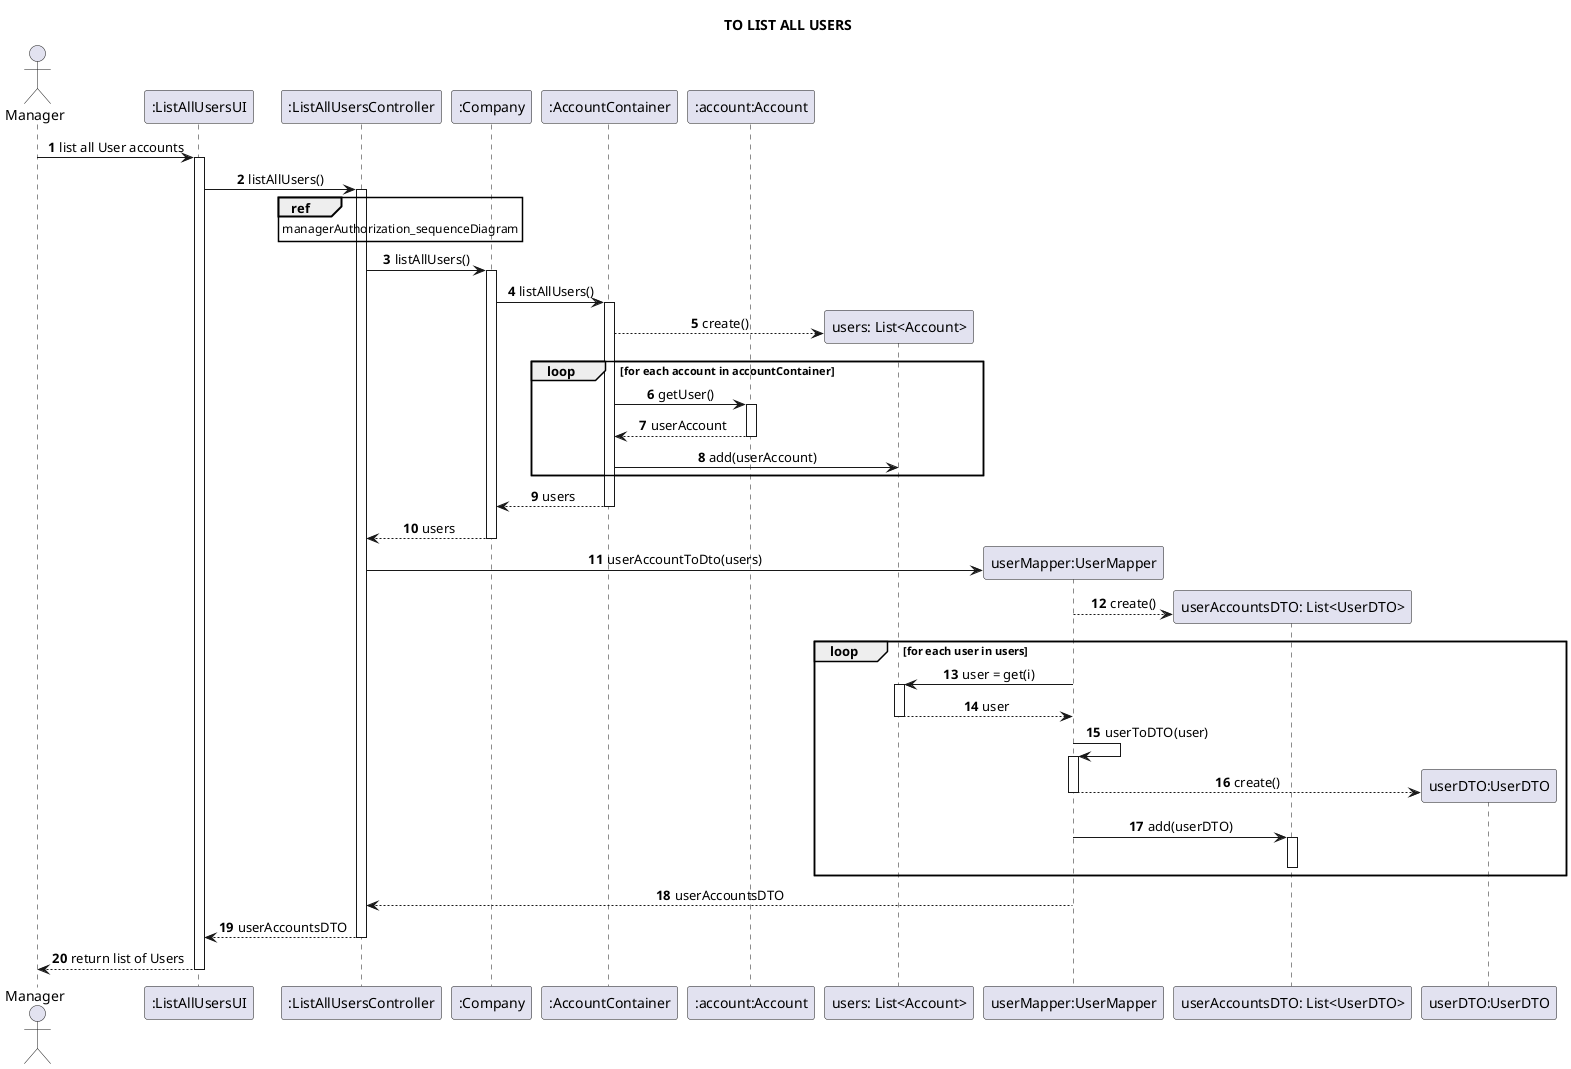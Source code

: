 @startuml

skinparam sequenceMessageAlign center
title TO LIST ALL USERS
autonumber

actor Manager
participant ":ListAllUsersUI" as ui
participant ":ListAllUsersController" as controller
participant ":Company" as company
participant ":AccountContainer" as container
participant ":account:Account" as acc
participant "users: List<Account>" as list
participant "userMapper:UserMapper" as mapper
participant "userAccountsDTO: List<UserDTO>" as dtolist
participant "userDTO:UserDTO" as dto

Manager -> ui: list all User accounts
activate ui
ui -> controller: listAllUsers()
activate controller
ref over controller: managerAuthorization_sequenceDiagram
controller -> company: listAllUsers()
activate company
company -> container: listAllUsers()
activate container
create list
container --> list: create()
loop for each account in accountContainer
container -> acc : getUser()
activate acc
acc --> container: userAccount
deactivate acc
container -> list: add(userAccount)
end loop
container --> company: users
deactivate container
company --> controller: users
deactivate company
create mapper
controller -> mapper: userAccountToDto(users)
create dtolist
mapper --> dtolist: create()
loop for each user in users
mapper -> list: user = get(i)
activate list
list --> mapper: user
deactivate list
mapper -> mapper: userToDTO(user)
activate mapper
create dto
mapper --> dto: create()
deactivate mapper
mapper -> dtolist: add(userDTO)
activate dtolist
deactivate dtolist
end loop
mapper --> controller: userAccountsDTO
controller --> ui: userAccountsDTO
deactivate controller
ui --> Manager: return list of Users
deactivate ui
@enduml